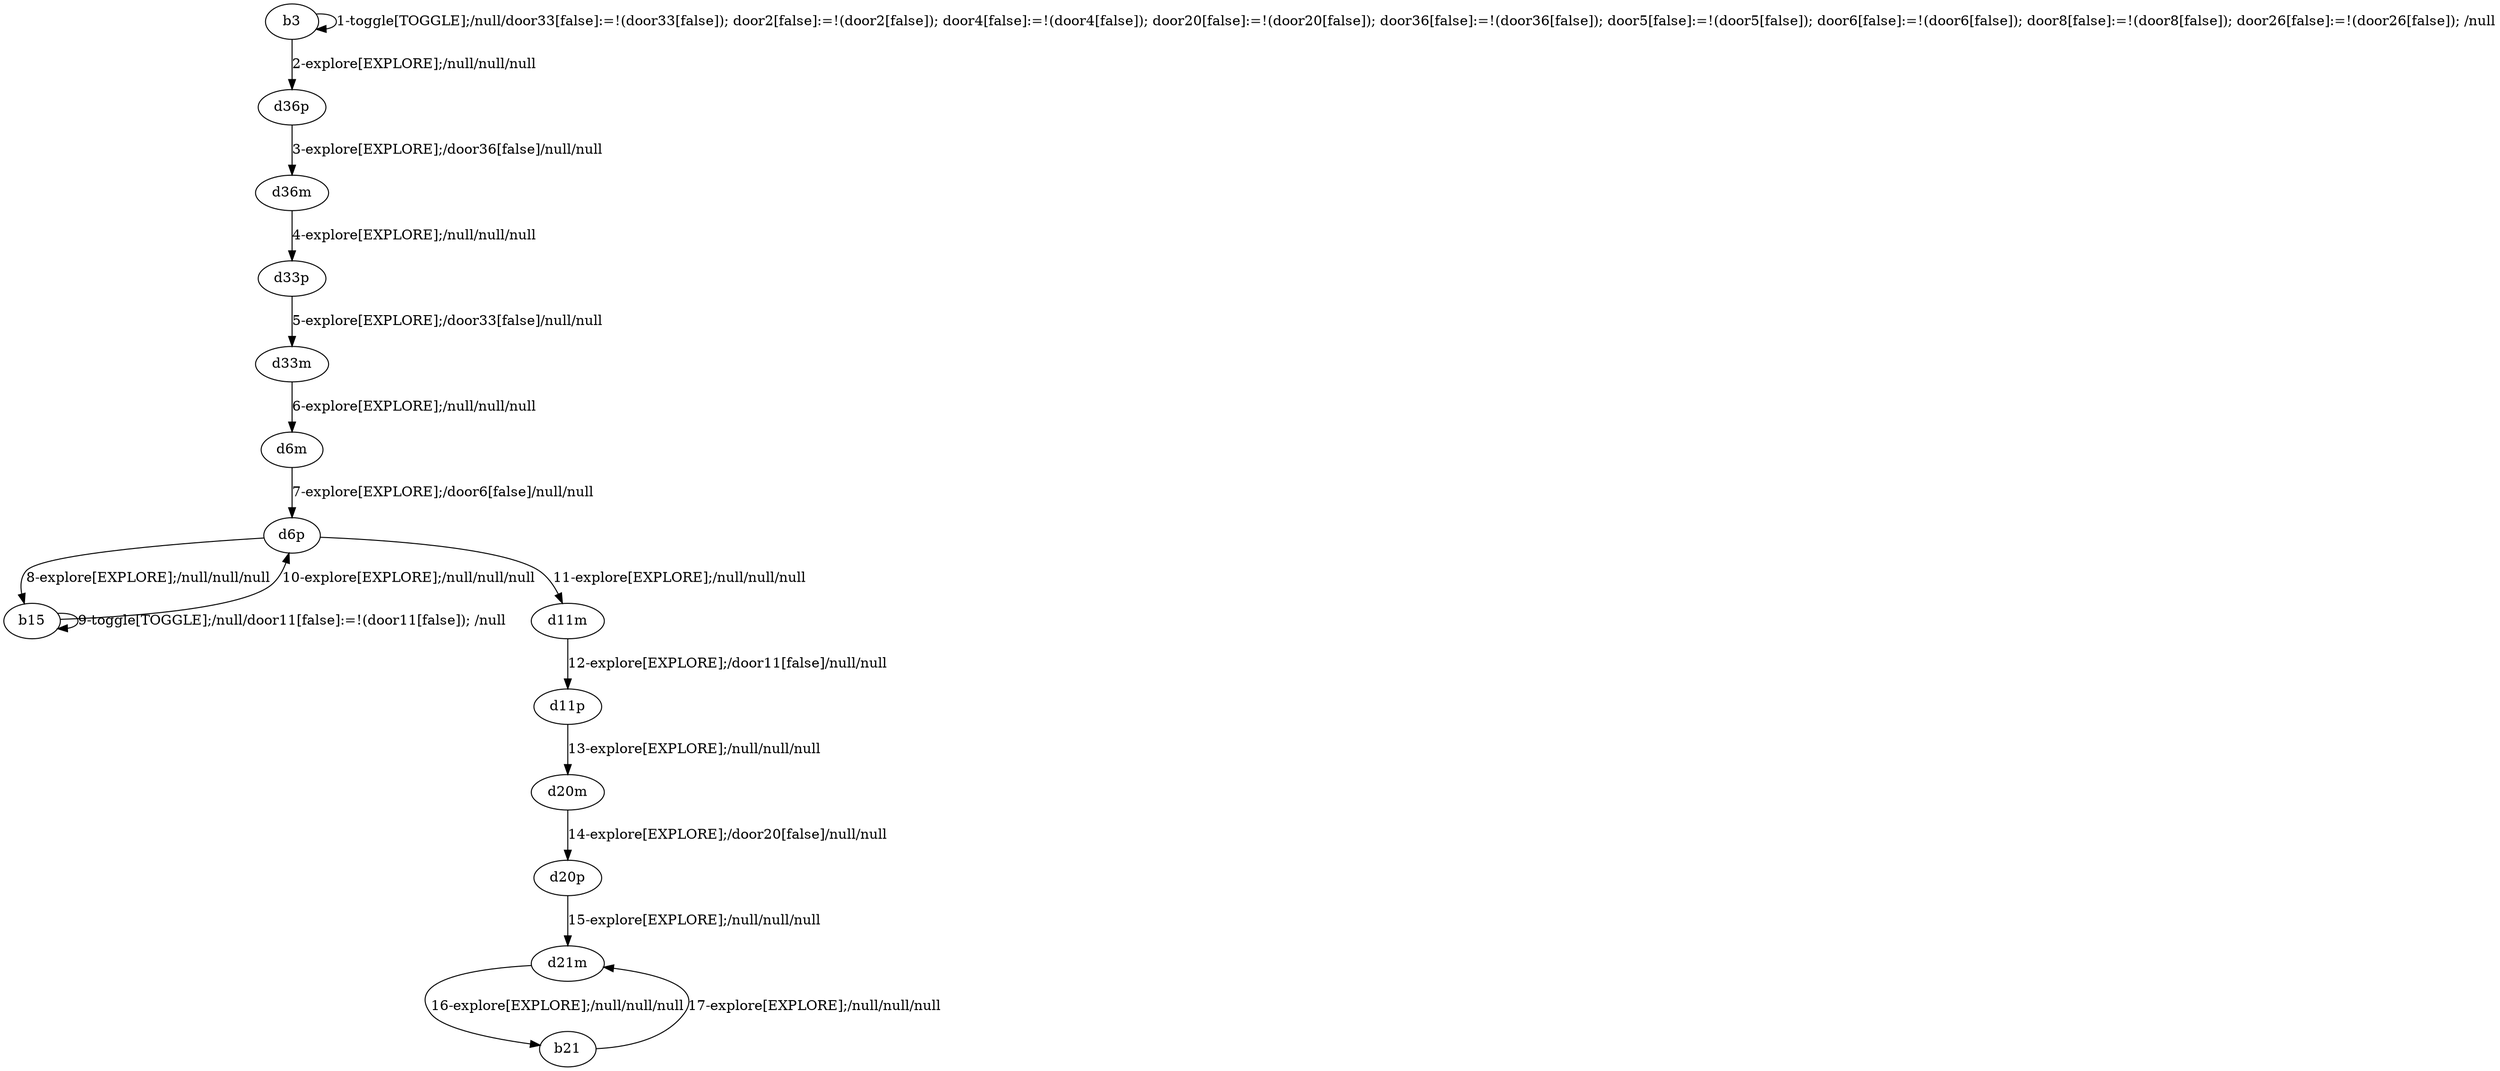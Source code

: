 # Total number of goals covered by this test: 4
# d21m --> b21
# d20p --> d21m
# d20m --> d20p
# b21 --> d21m

digraph g {
"b3" -> "b3" [label = "1-toggle[TOGGLE];/null/door33[false]:=!(door33[false]); door2[false]:=!(door2[false]); door4[false]:=!(door4[false]); door20[false]:=!(door20[false]); door36[false]:=!(door36[false]); door5[false]:=!(door5[false]); door6[false]:=!(door6[false]); door8[false]:=!(door8[false]); door26[false]:=!(door26[false]); /null"];
"b3" -> "d36p" [label = "2-explore[EXPLORE];/null/null/null"];
"d36p" -> "d36m" [label = "3-explore[EXPLORE];/door36[false]/null/null"];
"d36m" -> "d33p" [label = "4-explore[EXPLORE];/null/null/null"];
"d33p" -> "d33m" [label = "5-explore[EXPLORE];/door33[false]/null/null"];
"d33m" -> "d6m" [label = "6-explore[EXPLORE];/null/null/null"];
"d6m" -> "d6p" [label = "7-explore[EXPLORE];/door6[false]/null/null"];
"d6p" -> "b15" [label = "8-explore[EXPLORE];/null/null/null"];
"b15" -> "b15" [label = "9-toggle[TOGGLE];/null/door11[false]:=!(door11[false]); /null"];
"b15" -> "d6p" [label = "10-explore[EXPLORE];/null/null/null"];
"d6p" -> "d11m" [label = "11-explore[EXPLORE];/null/null/null"];
"d11m" -> "d11p" [label = "12-explore[EXPLORE];/door11[false]/null/null"];
"d11p" -> "d20m" [label = "13-explore[EXPLORE];/null/null/null"];
"d20m" -> "d20p" [label = "14-explore[EXPLORE];/door20[false]/null/null"];
"d20p" -> "d21m" [label = "15-explore[EXPLORE];/null/null/null"];
"d21m" -> "b21" [label = "16-explore[EXPLORE];/null/null/null"];
"b21" -> "d21m" [label = "17-explore[EXPLORE];/null/null/null"];
}